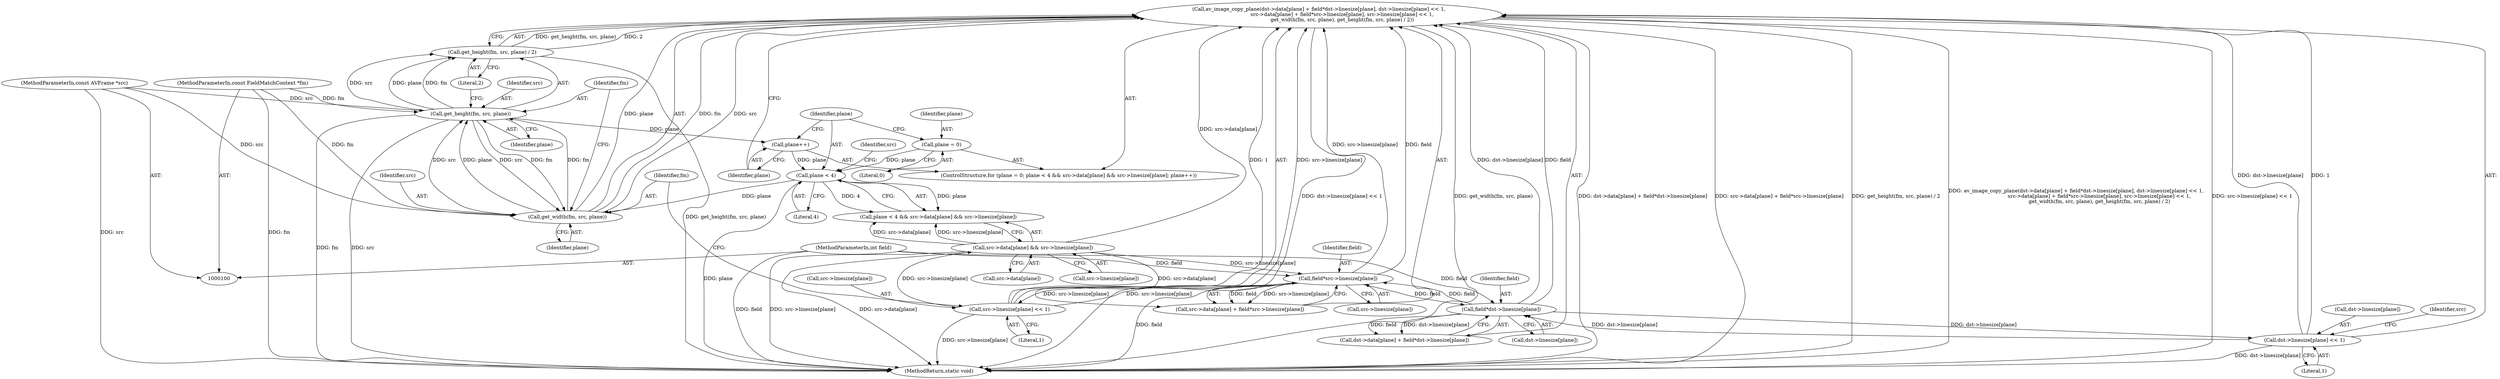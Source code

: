 digraph "0_FFmpeg_e43a0a232dbf6d3c161823c2e07c52e76227a1bc_1@API" {
"1000128" [label="(Call,av_image_copy_plane(dst->data[plane] + field*dst->linesize[plane], dst->linesize[plane] << 1,\n                             src->data[plane] + field*src->linesize[plane], src->linesize[plane] << 1,\n                             get_width(fm, src, plane), get_height(fm, src, plane) / 2))"];
"1000135" [label="(Call,field*dst->linesize[plane])"];
"1000155" [label="(Call,field*src->linesize[plane])"];
"1000104" [label="(MethodParameterIn,int field)"];
"1000115" [label="(Call,src->data[plane] && src->linesize[plane])"];
"1000162" [label="(Call,src->linesize[plane] << 1)"];
"1000142" [label="(Call,dst->linesize[plane] << 1)"];
"1000169" [label="(Call,get_width(fm, src, plane))"];
"1000174" [label="(Call,get_height(fm, src, plane))"];
"1000101" [label="(MethodParameterIn,const FieldMatchContext *fm)"];
"1000103" [label="(MethodParameterIn,const AVFrame *src)"];
"1000112" [label="(Call,plane < 4)"];
"1000126" [label="(Call,plane++)"];
"1000108" [label="(Call,plane = 0)"];
"1000173" [label="(Call,get_height(fm, src, plane) / 2)"];
"1000108" [label="(Call,plane = 0)"];
"1000116" [label="(Call,src->data[plane])"];
"1000179" [label="(MethodReturn,static void)"];
"1000112" [label="(Call,plane < 4)"];
"1000114" [label="(Literal,4)"];
"1000126" [label="(Call,plane++)"];
"1000178" [label="(Literal,2)"];
"1000163" [label="(Call,src->linesize[plane])"];
"1000171" [label="(Identifier,src)"];
"1000107" [label="(ControlStructure,for (plane = 0; plane < 4 && src->data[plane] && src->linesize[plane]; plane++))"];
"1000129" [label="(Call,dst->data[plane] + field*dst->linesize[plane])"];
"1000118" [label="(Identifier,src)"];
"1000127" [label="(Identifier,plane)"];
"1000149" [label="(Call,src->data[plane] + field*src->linesize[plane])"];
"1000142" [label="(Call,dst->linesize[plane] << 1)"];
"1000110" [label="(Literal,0)"];
"1000169" [label="(Call,get_width(fm, src, plane))"];
"1000156" [label="(Identifier,field)"];
"1000176" [label="(Identifier,src)"];
"1000172" [label="(Identifier,plane)"];
"1000162" [label="(Call,src->linesize[plane] << 1)"];
"1000135" [label="(Call,field*dst->linesize[plane])"];
"1000101" [label="(MethodParameterIn,const FieldMatchContext *fm)"];
"1000143" [label="(Call,dst->linesize[plane])"];
"1000148" [label="(Literal,1)"];
"1000170" [label="(Identifier,fm)"];
"1000109" [label="(Identifier,plane)"];
"1000152" [label="(Identifier,src)"];
"1000174" [label="(Call,get_height(fm, src, plane))"];
"1000173" [label="(Call,get_height(fm, src, plane) / 2)"];
"1000168" [label="(Literal,1)"];
"1000104" [label="(MethodParameterIn,int field)"];
"1000115" [label="(Call,src->data[plane] && src->linesize[plane])"];
"1000103" [label="(MethodParameterIn,const AVFrame *src)"];
"1000157" [label="(Call,src->linesize[plane])"];
"1000177" [label="(Identifier,plane)"];
"1000111" [label="(Call,plane < 4 && src->data[plane] && src->linesize[plane])"];
"1000121" [label="(Call,src->linesize[plane])"];
"1000175" [label="(Identifier,fm)"];
"1000137" [label="(Call,dst->linesize[plane])"];
"1000113" [label="(Identifier,plane)"];
"1000128" [label="(Call,av_image_copy_plane(dst->data[plane] + field*dst->linesize[plane], dst->linesize[plane] << 1,\n                             src->data[plane] + field*src->linesize[plane], src->linesize[plane] << 1,\n                             get_width(fm, src, plane), get_height(fm, src, plane) / 2))"];
"1000136" [label="(Identifier,field)"];
"1000155" [label="(Call,field*src->linesize[plane])"];
"1000128" -> "1000107"  [label="AST: "];
"1000128" -> "1000173"  [label="CFG: "];
"1000129" -> "1000128"  [label="AST: "];
"1000142" -> "1000128"  [label="AST: "];
"1000149" -> "1000128"  [label="AST: "];
"1000162" -> "1000128"  [label="AST: "];
"1000169" -> "1000128"  [label="AST: "];
"1000173" -> "1000128"  [label="AST: "];
"1000127" -> "1000128"  [label="CFG: "];
"1000128" -> "1000179"  [label="DDG: dst->linesize[plane] << 1"];
"1000128" -> "1000179"  [label="DDG: get_width(fm, src, plane)"];
"1000128" -> "1000179"  [label="DDG: dst->data[plane] + field*dst->linesize[plane]"];
"1000128" -> "1000179"  [label="DDG: src->data[plane] + field*src->linesize[plane]"];
"1000128" -> "1000179"  [label="DDG: get_height(fm, src, plane) / 2"];
"1000128" -> "1000179"  [label="DDG: av_image_copy_plane(dst->data[plane] + field*dst->linesize[plane], dst->linesize[plane] << 1,\n                             src->data[plane] + field*src->linesize[plane], src->linesize[plane] << 1,\n                             get_width(fm, src, plane), get_height(fm, src, plane) / 2)"];
"1000128" -> "1000179"  [label="DDG: src->linesize[plane] << 1"];
"1000135" -> "1000128"  [label="DDG: field"];
"1000135" -> "1000128"  [label="DDG: dst->linesize[plane]"];
"1000142" -> "1000128"  [label="DDG: dst->linesize[plane]"];
"1000142" -> "1000128"  [label="DDG: 1"];
"1000115" -> "1000128"  [label="DDG: src->data[plane]"];
"1000155" -> "1000128"  [label="DDG: field"];
"1000155" -> "1000128"  [label="DDG: src->linesize[plane]"];
"1000162" -> "1000128"  [label="DDG: src->linesize[plane]"];
"1000162" -> "1000128"  [label="DDG: 1"];
"1000169" -> "1000128"  [label="DDG: fm"];
"1000169" -> "1000128"  [label="DDG: src"];
"1000169" -> "1000128"  [label="DDG: plane"];
"1000173" -> "1000128"  [label="DDG: get_height(fm, src, plane)"];
"1000173" -> "1000128"  [label="DDG: 2"];
"1000135" -> "1000129"  [label="AST: "];
"1000135" -> "1000137"  [label="CFG: "];
"1000136" -> "1000135"  [label="AST: "];
"1000137" -> "1000135"  [label="AST: "];
"1000129" -> "1000135"  [label="CFG: "];
"1000135" -> "1000129"  [label="DDG: field"];
"1000135" -> "1000129"  [label="DDG: dst->linesize[plane]"];
"1000155" -> "1000135"  [label="DDG: field"];
"1000104" -> "1000135"  [label="DDG: field"];
"1000142" -> "1000135"  [label="DDG: dst->linesize[plane]"];
"1000135" -> "1000142"  [label="DDG: dst->linesize[plane]"];
"1000135" -> "1000155"  [label="DDG: field"];
"1000155" -> "1000149"  [label="AST: "];
"1000155" -> "1000157"  [label="CFG: "];
"1000156" -> "1000155"  [label="AST: "];
"1000157" -> "1000155"  [label="AST: "];
"1000149" -> "1000155"  [label="CFG: "];
"1000155" -> "1000179"  [label="DDG: field"];
"1000155" -> "1000149"  [label="DDG: field"];
"1000155" -> "1000149"  [label="DDG: src->linesize[plane]"];
"1000104" -> "1000155"  [label="DDG: field"];
"1000115" -> "1000155"  [label="DDG: src->linesize[plane]"];
"1000162" -> "1000155"  [label="DDG: src->linesize[plane]"];
"1000155" -> "1000162"  [label="DDG: src->linesize[plane]"];
"1000104" -> "1000100"  [label="AST: "];
"1000104" -> "1000179"  [label="DDG: field"];
"1000115" -> "1000111"  [label="AST: "];
"1000115" -> "1000116"  [label="CFG: "];
"1000115" -> "1000121"  [label="CFG: "];
"1000116" -> "1000115"  [label="AST: "];
"1000121" -> "1000115"  [label="AST: "];
"1000111" -> "1000115"  [label="CFG: "];
"1000115" -> "1000179"  [label="DDG: src->linesize[plane]"];
"1000115" -> "1000179"  [label="DDG: src->data[plane]"];
"1000115" -> "1000111"  [label="DDG: src->data[plane]"];
"1000115" -> "1000111"  [label="DDG: src->linesize[plane]"];
"1000162" -> "1000115"  [label="DDG: src->linesize[plane]"];
"1000115" -> "1000149"  [label="DDG: src->data[plane]"];
"1000162" -> "1000168"  [label="CFG: "];
"1000163" -> "1000162"  [label="AST: "];
"1000168" -> "1000162"  [label="AST: "];
"1000170" -> "1000162"  [label="CFG: "];
"1000162" -> "1000179"  [label="DDG: src->linesize[plane]"];
"1000142" -> "1000148"  [label="CFG: "];
"1000143" -> "1000142"  [label="AST: "];
"1000148" -> "1000142"  [label="AST: "];
"1000152" -> "1000142"  [label="CFG: "];
"1000142" -> "1000179"  [label="DDG: dst->linesize[plane]"];
"1000169" -> "1000172"  [label="CFG: "];
"1000170" -> "1000169"  [label="AST: "];
"1000171" -> "1000169"  [label="AST: "];
"1000172" -> "1000169"  [label="AST: "];
"1000175" -> "1000169"  [label="CFG: "];
"1000174" -> "1000169"  [label="DDG: fm"];
"1000174" -> "1000169"  [label="DDG: src"];
"1000101" -> "1000169"  [label="DDG: fm"];
"1000103" -> "1000169"  [label="DDG: src"];
"1000112" -> "1000169"  [label="DDG: plane"];
"1000169" -> "1000174"  [label="DDG: fm"];
"1000169" -> "1000174"  [label="DDG: src"];
"1000169" -> "1000174"  [label="DDG: plane"];
"1000174" -> "1000173"  [label="AST: "];
"1000174" -> "1000177"  [label="CFG: "];
"1000175" -> "1000174"  [label="AST: "];
"1000176" -> "1000174"  [label="AST: "];
"1000177" -> "1000174"  [label="AST: "];
"1000178" -> "1000174"  [label="CFG: "];
"1000174" -> "1000179"  [label="DDG: src"];
"1000174" -> "1000179"  [label="DDG: fm"];
"1000174" -> "1000126"  [label="DDG: plane"];
"1000174" -> "1000173"  [label="DDG: fm"];
"1000174" -> "1000173"  [label="DDG: src"];
"1000174" -> "1000173"  [label="DDG: plane"];
"1000101" -> "1000174"  [label="DDG: fm"];
"1000103" -> "1000174"  [label="DDG: src"];
"1000101" -> "1000100"  [label="AST: "];
"1000101" -> "1000179"  [label="DDG: fm"];
"1000103" -> "1000100"  [label="AST: "];
"1000103" -> "1000179"  [label="DDG: src"];
"1000112" -> "1000111"  [label="AST: "];
"1000112" -> "1000114"  [label="CFG: "];
"1000113" -> "1000112"  [label="AST: "];
"1000114" -> "1000112"  [label="AST: "];
"1000118" -> "1000112"  [label="CFG: "];
"1000111" -> "1000112"  [label="CFG: "];
"1000112" -> "1000179"  [label="DDG: plane"];
"1000112" -> "1000111"  [label="DDG: plane"];
"1000112" -> "1000111"  [label="DDG: 4"];
"1000126" -> "1000112"  [label="DDG: plane"];
"1000108" -> "1000112"  [label="DDG: plane"];
"1000126" -> "1000107"  [label="AST: "];
"1000126" -> "1000127"  [label="CFG: "];
"1000127" -> "1000126"  [label="AST: "];
"1000113" -> "1000126"  [label="CFG: "];
"1000108" -> "1000107"  [label="AST: "];
"1000108" -> "1000110"  [label="CFG: "];
"1000109" -> "1000108"  [label="AST: "];
"1000110" -> "1000108"  [label="AST: "];
"1000113" -> "1000108"  [label="CFG: "];
"1000173" -> "1000178"  [label="CFG: "];
"1000178" -> "1000173"  [label="AST: "];
"1000173" -> "1000179"  [label="DDG: get_height(fm, src, plane)"];
}
